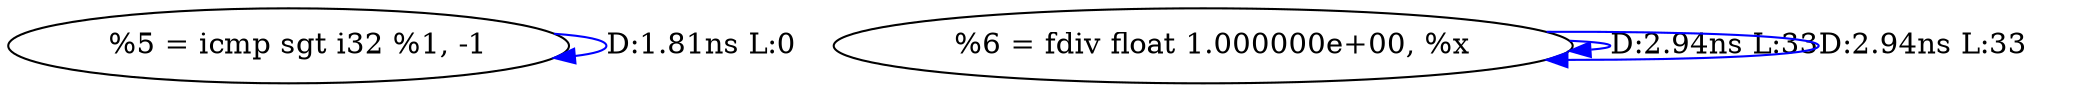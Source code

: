 digraph {
Node0x2598a00[label="  %5 = icmp sgt i32 %1, -1"];
Node0x2598a00 -> Node0x2598a00[label="D:1.81ns L:0",color=blue];
Node0x25968e0[label="  %6 = fdiv float 1.000000e+00, %x"];
Node0x25968e0 -> Node0x25968e0[label="D:2.94ns L:33",color=blue];
Node0x25968e0 -> Node0x25968e0[label="D:2.94ns L:33",color=blue];
}

